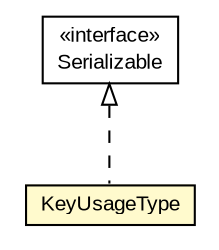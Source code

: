 #!/usr/local/bin/dot
#
# Class diagram 
# Generated by UMLGraph version R5_6-24-gf6e263 (http://www.umlgraph.org/)
#

digraph G {
	edge [fontname="arial",fontsize=10,labelfontname="arial",labelfontsize=10];
	node [fontname="arial",fontsize=10,shape=plaintext];
	nodesep=0.25;
	ranksep=0.5;
	// eu.europa.esig.jaxb.ecc.KeyUsageType
	c409953 [label=<<table title="eu.europa.esig.jaxb.ecc.KeyUsageType" border="0" cellborder="1" cellspacing="0" cellpadding="2" port="p" bgcolor="lemonChiffon" href="./KeyUsageType.html">
		<tr><td><table border="0" cellspacing="0" cellpadding="1">
<tr><td align="center" balign="center"> KeyUsageType </td></tr>
		</table></td></tr>
		</table>>, URL="./KeyUsageType.html", fontname="arial", fontcolor="black", fontsize=10.0];
	//eu.europa.esig.jaxb.ecc.KeyUsageType implements java.io.Serializable
	c410245:p -> c409953:p [dir=back,arrowtail=empty,style=dashed];
	// java.io.Serializable
	c410245 [label=<<table title="java.io.Serializable" border="0" cellborder="1" cellspacing="0" cellpadding="2" port="p" href="http://java.sun.com/j2se/1.4.2/docs/api/java/io/Serializable.html">
		<tr><td><table border="0" cellspacing="0" cellpadding="1">
<tr><td align="center" balign="center"> &#171;interface&#187; </td></tr>
<tr><td align="center" balign="center"> Serializable </td></tr>
		</table></td></tr>
		</table>>, URL="http://java.sun.com/j2se/1.4.2/docs/api/java/io/Serializable.html", fontname="arial", fontcolor="black", fontsize=10.0];
}

